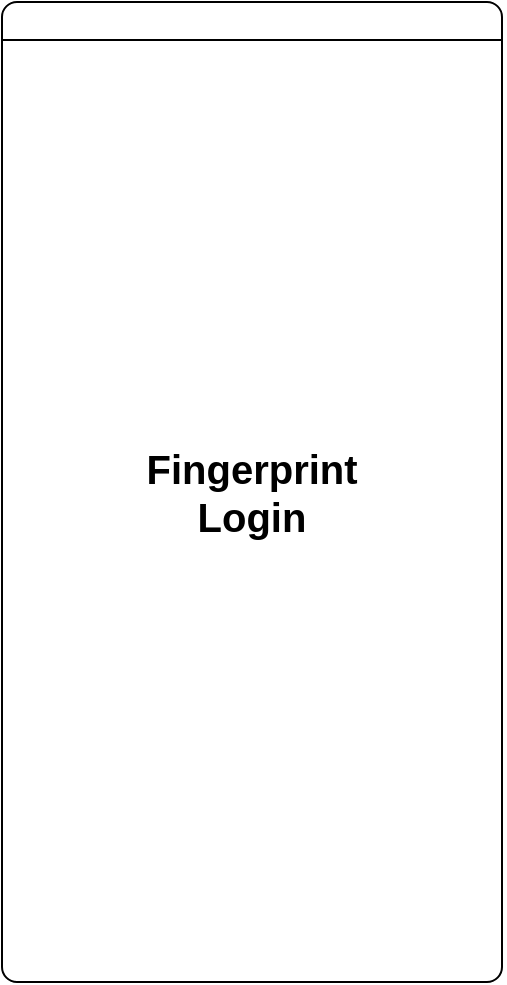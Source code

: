 <mxfile version="12.8.8" type="github" pages="4">
  <diagram id="MBpvYCzUrELfAa26MFhJ" name="Main View">
    <mxGraphModel dx="868" dy="534" grid="1" gridSize="10" guides="1" tooltips="1" connect="1" arrows="1" fold="1" page="1" pageScale="1" pageWidth="250" pageHeight="490" math="0" shadow="0">
      <root>
        <mxCell id="MjbEbyMEkYRb0OcDFulq-0" />
        <mxCell id="MjbEbyMEkYRb0OcDFulq-1" parent="MjbEbyMEkYRb0OcDFulq-0" />
        <mxCell id="1xtU4yXKUcWdlhTwbatP-0" value="" style="rounded=1;whiteSpace=wrap;html=1;arcSize=3;" vertex="1" parent="MjbEbyMEkYRb0OcDFulq-1">
          <mxGeometry x="109" width="250" height="490" as="geometry" />
        </mxCell>
        <mxCell id="1xtU4yXKUcWdlhTwbatP-1" value="" style="endArrow=none;html=1;exitX=1;exitY=0.5;exitDx=0;exitDy=0;entryX=0;entryY=0.5;entryDx=0;entryDy=0;" edge="1" parent="MjbEbyMEkYRb0OcDFulq-1">
          <mxGeometry width="50" height="50" relative="1" as="geometry">
            <mxPoint x="359" y="19" as="sourcePoint" />
            <mxPoint x="109" y="19" as="targetPoint" />
          </mxGeometry>
        </mxCell>
        <mxCell id="1xtU4yXKUcWdlhTwbatP-20" value="Fingerprint Login" style="text;html=1;strokeColor=none;fillColor=none;align=center;verticalAlign=middle;whiteSpace=wrap;rounded=0;fontSize=20;fontStyle=1" vertex="1" parent="MjbEbyMEkYRb0OcDFulq-1">
          <mxGeometry x="181" y="215" width="106" height="60" as="geometry" />
        </mxCell>
      </root>
    </mxGraphModel>
  </diagram>
  <diagram id="oQDTAqtAIhEj4QiiSjHc" name="Media Scheduler">
    <mxGraphModel dx="868" dy="534" grid="1" gridSize="10" guides="1" tooltips="1" connect="1" arrows="1" fold="1" page="1" pageScale="1" pageWidth="250" pageHeight="490" math="0" shadow="0">
      <root>
        <mxCell id="0" />
        <mxCell id="1" parent="0" />
        <mxCell id="E8qXKSW293ZqN4_Jq3c3-1" value="" style="rounded=1;whiteSpace=wrap;html=1;arcSize=3;" parent="1" vertex="1">
          <mxGeometry x="109" width="250" height="490" as="geometry" />
        </mxCell>
        <mxCell id="E8qXKSW293ZqN4_Jq3c3-4" value="" style="endArrow=none;html=1;exitX=1;exitY=0.5;exitDx=0;exitDy=0;entryX=0;entryY=0.5;entryDx=0;entryDy=0;" parent="1" edge="1">
          <mxGeometry width="50" height="50" relative="1" as="geometry">
            <mxPoint x="359" y="19" as="sourcePoint" />
            <mxPoint x="109" y="19" as="targetPoint" />
          </mxGeometry>
        </mxCell>
        <mxCell id="E8qXKSW293ZqN4_Jq3c3-5" value="" style="rounded=0;whiteSpace=wrap;html=1;" parent="1" vertex="1">
          <mxGeometry x="109" y="19" width="250" height="30" as="geometry" />
        </mxCell>
        <mxCell id="E8qXKSW293ZqN4_Jq3c3-9" value="" style="endArrow=none;html=1;entryX=1;entryY=0.5;entryDx=0;entryDy=0;exitX=0;exitY=0.5;exitDx=0;exitDy=0;" parent="1" edge="1">
          <mxGeometry width="50" height="50" relative="1" as="geometry">
            <mxPoint x="109" y="365" as="sourcePoint" />
            <mxPoint x="359" y="365" as="targetPoint" />
          </mxGeometry>
        </mxCell>
        <mxCell id="E8qXKSW293ZqN4_Jq3c3-18" value="" style="whiteSpace=wrap;html=1;aspect=fixed;rounded=1;arcSize=50;" parent="1" vertex="1">
          <mxGeometry x="122.5" y="420" width="40" height="40" as="geometry" />
        </mxCell>
        <mxCell id="E8qXKSW293ZqN4_Jq3c3-19" value="" style="whiteSpace=wrap;html=1;aspect=fixed;rounded=1;arcSize=50;" parent="1" vertex="1">
          <mxGeometry x="169" y="400" width="60" height="60" as="geometry" />
        </mxCell>
        <mxCell id="E8qXKSW293ZqN4_Jq3c3-20" value="" style="whiteSpace=wrap;html=1;aspect=fixed;rounded=1;arcSize=50;" parent="1" vertex="1">
          <mxGeometry x="240" y="400" width="60" height="60" as="geometry" />
        </mxCell>
        <mxCell id="E8qXKSW293ZqN4_Jq3c3-21" value="" style="whiteSpace=wrap;html=1;aspect=fixed;rounded=1;arcSize=50;" parent="1" vertex="1">
          <mxGeometry x="305.5" y="420" width="40" height="40" as="geometry" />
        </mxCell>
        <mxCell id="E8qXKSW293ZqN4_Jq3c3-22" value="" style="rounded=0;whiteSpace=wrap;html=1;" parent="1" vertex="1">
          <mxGeometry x="294" y="370" width="60" height="25" as="geometry" />
        </mxCell>
        <mxCell id="c_tpf3TAiYTV67FY9RuW-4" value="" style="rounded=1;whiteSpace=wrap;html=1;" parent="1" vertex="1">
          <mxGeometry x="296" y="19" width="60" height="30" as="geometry" />
        </mxCell>
        <mxCell id="c_tpf3TAiYTV67FY9RuW-6" value="" style="rounded=1;whiteSpace=wrap;html=1;" parent="1" vertex="1">
          <mxGeometry x="112.5" y="19" width="60" height="30" as="geometry" />
        </mxCell>
        <mxCell id="c_tpf3TAiYTV67FY9RuW-7" value="" style="rounded=1;whiteSpace=wrap;html=1;" parent="1" vertex="1">
          <mxGeometry x="234.5" y="19" width="60" height="30" as="geometry" />
        </mxCell>
        <mxCell id="c_tpf3TAiYTV67FY9RuW-8" value="" style="rounded=1;whiteSpace=wrap;html=1;" parent="1" vertex="1">
          <mxGeometry x="173.5" y="19" width="60" height="30" as="geometry" />
        </mxCell>
        <mxCell id="c_tpf3TAiYTV67FY9RuW-9" value="Hold" style="text;html=1;strokeColor=none;fillColor=none;align=center;verticalAlign=middle;whiteSpace=wrap;rounded=0;" parent="1" vertex="1">
          <mxGeometry x="304" y="372.5" width="40" height="20" as="geometry" />
        </mxCell>
        <mxCell id="c_tpf3TAiYTV67FY9RuW-10" value="Play" style="text;html=1;strokeColor=none;fillColor=none;align=center;verticalAlign=middle;whiteSpace=wrap;rounded=0;" parent="1" vertex="1">
          <mxGeometry x="122.5" y="24" width="40" height="20" as="geometry" />
        </mxCell>
        <mxCell id="c_tpf3TAiYTV67FY9RuW-11" value="Append" style="text;html=1;strokeColor=none;fillColor=none;align=center;verticalAlign=middle;whiteSpace=wrap;rounded=0;" parent="1" vertex="1">
          <mxGeometry x="183.5" y="24" width="40" height="20" as="geometry" />
        </mxCell>
        <mxCell id="c_tpf3TAiYTV67FY9RuW-12" value="Pl Next" style="text;html=1;strokeColor=none;fillColor=none;align=center;verticalAlign=middle;whiteSpace=wrap;rounded=0;" parent="1" vertex="1">
          <mxGeometry x="241.75" y="24" width="45.5" height="20" as="geometry" />
        </mxCell>
        <mxCell id="c_tpf3TAiYTV67FY9RuW-13" value="Log Out" style="text;html=1;strokeColor=none;fillColor=none;align=center;verticalAlign=middle;whiteSpace=wrap;rounded=0;" parent="1" vertex="1">
          <mxGeometry x="301" y="24" width="50" height="20" as="geometry" />
        </mxCell>
        <mxCell id="9HNaw-yvEdXfIzEsbNFl-1" value="" style="shape=image;html=1;verticalAlign=top;verticalLabelPosition=bottom;labelBackgroundColor=#ffffff;imageAspect=0;aspect=fixed;image=https://cdn2.iconfinder.com/data/icons/instagram-ui/48/jee-74-128.png" vertex="1" parent="1">
          <mxGeometry x="169" y="400" width="60" height="60" as="geometry" />
        </mxCell>
        <mxCell id="9HNaw-yvEdXfIzEsbNFl-3" value="" style="shape=image;html=1;verticalAlign=top;verticalLabelPosition=bottom;labelBackgroundColor=#ffffff;imageAspect=0;aspect=fixed;image=https://cdn2.iconfinder.com/data/icons/instagram-ui/48/jee-74-128.png" vertex="1" parent="1">
          <mxGeometry x="240" y="400" width="60" height="60" as="geometry" />
        </mxCell>
        <mxCell id="MW3DKMgOZkmfmMLmIgAf-1" value="Media Explorer" style="text;html=1;strokeColor=none;fillColor=none;align=center;verticalAlign=middle;whiteSpace=wrap;rounded=0;fontSize=20;fontStyle=1" vertex="1" parent="1">
          <mxGeometry x="184" y="186" width="100" height="60" as="geometry" />
        </mxCell>
      </root>
    </mxGraphModel>
  </diagram>
  <diagram id="9uSdVBGlsZr3ISpUwsoX" name="Room Music View">
    <mxGraphModel dx="1118" dy="534" grid="1" gridSize="10" guides="1" tooltips="1" connect="1" arrows="1" fold="1" page="1" pageScale="1" pageWidth="250" pageHeight="490" math="0" shadow="0">
      <root>
        <mxCell id="ChLerRx45zN6RfFuRuqf-0" />
        <mxCell id="ChLerRx45zN6RfFuRuqf-1" parent="ChLerRx45zN6RfFuRuqf-0" />
        <mxCell id="tjd210oB6NS_Lk1_OWE1-0" value="" style="rounded=1;whiteSpace=wrap;html=1;arcSize=3;" parent="ChLerRx45zN6RfFuRuqf-1" vertex="1">
          <mxGeometry x="109" width="250" height="490" as="geometry" />
        </mxCell>
        <mxCell id="tjd210oB6NS_Lk1_OWE1-1" value="" style="endArrow=none;html=1;exitX=1;exitY=0.5;exitDx=0;exitDy=0;entryX=0;entryY=0.5;entryDx=0;entryDy=0;" parent="ChLerRx45zN6RfFuRuqf-1" edge="1">
          <mxGeometry width="50" height="50" relative="1" as="geometry">
            <mxPoint x="359" y="19" as="sourcePoint" />
            <mxPoint x="109" y="19" as="targetPoint" />
          </mxGeometry>
        </mxCell>
        <mxCell id="tjd210oB6NS_Lk1_OWE1-2" value="" style="rounded=0;whiteSpace=wrap;html=1;" parent="ChLerRx45zN6RfFuRuqf-1" vertex="1">
          <mxGeometry x="109" y="19" width="250" height="30" as="geometry" />
        </mxCell>
        <mxCell id="tjd210oB6NS_Lk1_OWE1-5" value="" style="endArrow=none;html=1;entryX=1;entryY=0.5;entryDx=0;entryDy=0;exitX=0;exitY=0.5;exitDx=0;exitDy=0;" parent="ChLerRx45zN6RfFuRuqf-1" edge="1">
          <mxGeometry width="50" height="50" relative="1" as="geometry">
            <mxPoint x="109" y="365" as="sourcePoint" />
            <mxPoint x="359" y="365" as="targetPoint" />
          </mxGeometry>
        </mxCell>
        <mxCell id="qQTZbftPeZRt2KQSbPEL-2" value="" style="whiteSpace=wrap;html=1;aspect=fixed;rounded=1;arcSize=50;" parent="ChLerRx45zN6RfFuRuqf-1" vertex="1">
          <mxGeometry x="261" y="405" width="40" height="40" as="geometry" />
        </mxCell>
        <mxCell id="qQTZbftPeZRt2KQSbPEL-3" value="" style="whiteSpace=wrap;html=1;aspect=fixed;rounded=1;arcSize=50;" parent="ChLerRx45zN6RfFuRuqf-1" vertex="1">
          <mxGeometry x="120" y="19" width="60" height="60" as="geometry" />
        </mxCell>
        <mxCell id="qQTZbftPeZRt2KQSbPEL-4" value="" style="whiteSpace=wrap;html=1;aspect=fixed;rounded=1;arcSize=50;" parent="ChLerRx45zN6RfFuRuqf-1" vertex="1">
          <mxGeometry x="-100" y="270" width="60" height="60" as="geometry" />
        </mxCell>
        <mxCell id="7L2FRetNn_gpkB5mKpQI-0" value="" style="whiteSpace=wrap;html=1;aspect=fixed;rounded=1;arcSize=50;" vertex="1" parent="ChLerRx45zN6RfFuRuqf-1">
          <mxGeometry x="209" y="400" width="50" height="50" as="geometry" />
        </mxCell>
        <mxCell id="7L2FRetNn_gpkB5mKpQI-1" value="" style="whiteSpace=wrap;html=1;aspect=fixed;rounded=1;arcSize=50;" vertex="1" parent="ChLerRx45zN6RfFuRuqf-1">
          <mxGeometry x="167" y="405" width="40" height="40" as="geometry" />
        </mxCell>
        <mxCell id="7L2FRetNn_gpkB5mKpQI-2" value="" style="shape=image;html=1;verticalAlign=top;verticalLabelPosition=bottom;labelBackgroundColor=#ffffff;imageAspect=0;aspect=fixed;image=https://cdn3.iconfinder.com/data/icons/google-material-design-icons/48/ic_play_arrow_48px-128.png" vertex="1" parent="ChLerRx45zN6RfFuRuqf-1">
          <mxGeometry x="209" y="400" width="50" height="50" as="geometry" />
        </mxCell>
        <mxCell id="7L2FRetNn_gpkB5mKpQI-4" value="" style="shape=image;html=1;verticalAlign=top;verticalLabelPosition=bottom;labelBackgroundColor=#ffffff;imageAspect=0;aspect=fixed;image=https://cdn0.iconfinder.com/data/icons/google-material-design-3-0/48/ic_skip_previous_48px-128.png" vertex="1" parent="ChLerRx45zN6RfFuRuqf-1">
          <mxGeometry x="172" y="410" width="30" height="30" as="geometry" />
        </mxCell>
        <mxCell id="7L2FRetNn_gpkB5mKpQI-5" value="" style="shape=image;html=1;verticalAlign=top;verticalLabelPosition=bottom;labelBackgroundColor=#ffffff;imageAspect=0;aspect=fixed;image=https://cdn3.iconfinder.com/data/icons/google-material-design-icons/48/ic_skip_next_48px-128.png" vertex="1" parent="ChLerRx45zN6RfFuRuqf-1">
          <mxGeometry x="266" y="410" width="30" height="30" as="geometry" />
        </mxCell>
        <mxCell id="7L2FRetNn_gpkB5mKpQI-7" value="" style="shape=image;html=1;verticalAlign=top;verticalLabelPosition=bottom;labelBackgroundColor=#ffffff;imageAspect=0;aspect=fixed;image=https://cdn2.iconfinder.com/data/icons/instagram-ui/48/jee-74-128.png" vertex="1" parent="ChLerRx45zN6RfFuRuqf-1">
          <mxGeometry x="120" y="19" width="60" height="60" as="geometry" />
        </mxCell>
        <mxCell id="hS_JoKtMoXAvyDaK1np0-0" value="" style="rounded=0;whiteSpace=wrap;html=1;fontSize=20;" vertex="1" parent="ChLerRx45zN6RfFuRuqf-1">
          <mxGeometry x="190" y="49" width="169" height="316" as="geometry" />
        </mxCell>
        <mxCell id="rzDRIVulj-z90Kd9YCMx-0" value="Playlist" style="text;html=1;strokeColor=none;fillColor=none;align=center;verticalAlign=middle;whiteSpace=wrap;rounded=0;fontSize=20;fontStyle=1" vertex="1" parent="ChLerRx45zN6RfFuRuqf-1">
          <mxGeometry x="224.5" y="177.5" width="100" height="60" as="geometry" />
        </mxCell>
        <mxCell id="rzDRIVulj-z90Kd9YCMx-1" value="" style="rounded=0;whiteSpace=wrap;html=1;fontSize=20;" vertex="1" parent="ChLerRx45zN6RfFuRuqf-1">
          <mxGeometry x="190" y="49" width="169" height="30" as="geometry" />
        </mxCell>
      </root>
    </mxGraphModel>
  </diagram>
  <diagram id="nByx09e5XbC4chEgXpWH" name="Rooms List">
    <mxGraphModel dx="1368" dy="534" grid="1" gridSize="10" guides="1" tooltips="1" connect="1" arrows="1" fold="1" page="1" pageScale="1" pageWidth="250" pageHeight="490" math="0" shadow="0">
      <root>
        <mxCell id="RFyA1kmQso1gP4Z-tDMw-0" />
        <mxCell id="RFyA1kmQso1gP4Z-tDMw-1" parent="RFyA1kmQso1gP4Z-tDMw-0" />
        <mxCell id="VU0hredVt-8eNUO6O5iJ-0" value="" style="rounded=1;whiteSpace=wrap;html=1;arcSize=3;" vertex="1" parent="RFyA1kmQso1gP4Z-tDMw-1">
          <mxGeometry x="109" width="250" height="490" as="geometry" />
        </mxCell>
        <mxCell id="VU0hredVt-8eNUO6O5iJ-1" value="" style="endArrow=none;html=1;exitX=1;exitY=0.5;exitDx=0;exitDy=0;entryX=0;entryY=0.5;entryDx=0;entryDy=0;" edge="1" parent="RFyA1kmQso1gP4Z-tDMw-1">
          <mxGeometry width="50" height="50" relative="1" as="geometry">
            <mxPoint x="359" y="19" as="sourcePoint" />
            <mxPoint x="109" y="19" as="targetPoint" />
          </mxGeometry>
        </mxCell>
        <mxCell id="VU0hredVt-8eNUO6O5iJ-2" value="" style="rounded=0;whiteSpace=wrap;html=1;" vertex="1" parent="RFyA1kmQso1gP4Z-tDMw-1">
          <mxGeometry x="109" y="19" width="250" height="31" as="geometry" />
        </mxCell>
        <mxCell id="VU0hredVt-8eNUO6O5iJ-3" value="" style="rounded=0;whiteSpace=wrap;html=1;" vertex="1" parent="RFyA1kmQso1gP4Z-tDMw-1">
          <mxGeometry x="-402" y="400" width="122" height="31" as="geometry" />
        </mxCell>
        <mxCell id="VU0hredVt-8eNUO6O5iJ-4" value="" style="rounded=0;whiteSpace=wrap;html=1;" vertex="1" parent="RFyA1kmQso1gP4Z-tDMw-1">
          <mxGeometry x="-230" y="410" width="122" height="31" as="geometry" />
        </mxCell>
        <mxCell id="VU0hredVt-8eNUO6O5iJ-6" value="" style="whiteSpace=wrap;html=1;aspect=fixed;rounded=1;arcSize=50;" vertex="1" parent="RFyA1kmQso1gP4Z-tDMw-1">
          <mxGeometry x="-280" y="210" width="60" height="60" as="geometry" />
        </mxCell>
        <mxCell id="VU0hredVt-8eNUO6O5iJ-7" value="" style="whiteSpace=wrap;html=1;aspect=fixed;rounded=1;arcSize=50;" vertex="1" parent="RFyA1kmQso1gP4Z-tDMw-1">
          <mxGeometry x="-220" y="210" width="60" height="60" as="geometry" />
        </mxCell>
        <mxCell id="VU0hredVt-8eNUO6O5iJ-8" value="" style="whiteSpace=wrap;html=1;aspect=fixed;rounded=1;arcSize=50;" vertex="1" parent="RFyA1kmQso1gP4Z-tDMw-1">
          <mxGeometry x="-160" y="210" width="60" height="60" as="geometry" />
        </mxCell>
        <mxCell id="VU0hredVt-8eNUO6O5iJ-9" value="" style="whiteSpace=wrap;html=1;aspect=fixed;rounded=1;arcSize=50;" vertex="1" parent="RFyA1kmQso1gP4Z-tDMw-1">
          <mxGeometry x="-100" y="210" width="60" height="60" as="geometry" />
        </mxCell>
        <mxCell id="VU0hredVt-8eNUO6O5iJ-10" value="" style="whiteSpace=wrap;html=1;aspect=fixed;rounded=1;arcSize=50;" vertex="1" parent="RFyA1kmQso1gP4Z-tDMw-1">
          <mxGeometry x="-280" y="275" width="60" height="60" as="geometry" />
        </mxCell>
        <mxCell id="VU0hredVt-8eNUO6O5iJ-11" value="" style="whiteSpace=wrap;html=1;aspect=fixed;rounded=1;arcSize=50;" vertex="1" parent="RFyA1kmQso1gP4Z-tDMw-1">
          <mxGeometry x="-220" y="275" width="60" height="60" as="geometry" />
        </mxCell>
        <mxCell id="VU0hredVt-8eNUO6O5iJ-12" value="" style="whiteSpace=wrap;html=1;aspect=fixed;rounded=1;arcSize=50;" vertex="1" parent="RFyA1kmQso1gP4Z-tDMw-1">
          <mxGeometry x="-160" y="275" width="60" height="60" as="geometry" />
        </mxCell>
        <mxCell id="VU0hredVt-8eNUO6O5iJ-13" value="" style="whiteSpace=wrap;html=1;aspect=fixed;rounded=1;arcSize=50;" vertex="1" parent="RFyA1kmQso1gP4Z-tDMw-1">
          <mxGeometry x="-100" y="275" width="60" height="60" as="geometry" />
        </mxCell>
        <mxCell id="VU0hredVt-8eNUO6O5iJ-19" value="" style="rounded=0;whiteSpace=wrap;html=1;" vertex="1" parent="RFyA1kmQso1gP4Z-tDMw-1">
          <mxGeometry x="-375" y="330" width="60" height="25" as="geometry" />
        </mxCell>
        <mxCell id="VU0hredVt-8eNUO6O5iJ-20" value="" style="rounded=1;whiteSpace=wrap;html=1;arcSize=50;" vertex="1" parent="RFyA1kmQso1gP4Z-tDMw-1">
          <mxGeometry x="-440" y="260" width="30" height="30" as="geometry" />
        </mxCell>
        <mxCell id="VU0hredVt-8eNUO6O5iJ-21" value="" style="rounded=1;whiteSpace=wrap;html=1;arcSize=50;" vertex="1" parent="RFyA1kmQso1gP4Z-tDMw-1">
          <mxGeometry x="-375" y="260" width="30" height="30" as="geometry" />
        </mxCell>
        <mxCell id="VU0hredVt-8eNUO6O5iJ-32" value="" style="shape=image;html=1;verticalAlign=top;verticalLabelPosition=bottom;labelBackgroundColor=#ffffff;imageAspect=0;aspect=fixed;image=https://cdn2.iconfinder.com/data/icons/instagram-ui/48/jee-74-128.png" vertex="1" parent="RFyA1kmQso1gP4Z-tDMw-1">
          <mxGeometry x="-280" y="210" width="60" height="60" as="geometry" />
        </mxCell>
        <mxCell id="dGzhJrzSbYnesKFfUKJh-0" value="" style="shape=image;html=1;verticalAlign=top;verticalLabelPosition=bottom;labelBackgroundColor=#ffffff;imageAspect=0;aspect=fixed;image=https://cdn2.iconfinder.com/data/icons/instagram-ui/48/jee-74-128.png" vertex="1" parent="RFyA1kmQso1gP4Z-tDMw-1">
          <mxGeometry x="-280" y="275" width="60" height="60" as="geometry" />
        </mxCell>
        <mxCell id="dGzhJrzSbYnesKFfUKJh-1" value="" style="shape=image;html=1;verticalAlign=top;verticalLabelPosition=bottom;labelBackgroundColor=#ffffff;imageAspect=0;aspect=fixed;image=https://cdn2.iconfinder.com/data/icons/instagram-ui/48/jee-74-128.png" vertex="1" parent="RFyA1kmQso1gP4Z-tDMw-1">
          <mxGeometry x="-220" y="210" width="60" height="60" as="geometry" />
        </mxCell>
        <mxCell id="dGzhJrzSbYnesKFfUKJh-2" value="" style="shape=image;html=1;verticalAlign=top;verticalLabelPosition=bottom;labelBackgroundColor=#ffffff;imageAspect=0;aspect=fixed;image=https://cdn2.iconfinder.com/data/icons/instagram-ui/48/jee-74-128.png" vertex="1" parent="RFyA1kmQso1gP4Z-tDMw-1">
          <mxGeometry x="-220" y="275" width="60" height="60" as="geometry" />
        </mxCell>
        <mxCell id="dGzhJrzSbYnesKFfUKJh-3" value="" style="shape=image;html=1;verticalAlign=top;verticalLabelPosition=bottom;labelBackgroundColor=#ffffff;imageAspect=0;aspect=fixed;image=https://cdn2.iconfinder.com/data/icons/instagram-ui/48/jee-74-128.png" vertex="1" parent="RFyA1kmQso1gP4Z-tDMw-1">
          <mxGeometry x="-160" y="210" width="60" height="60" as="geometry" />
        </mxCell>
        <mxCell id="dGzhJrzSbYnesKFfUKJh-4" value="" style="shape=image;html=1;verticalAlign=top;verticalLabelPosition=bottom;labelBackgroundColor=#ffffff;imageAspect=0;aspect=fixed;image=https://cdn2.iconfinder.com/data/icons/instagram-ui/48/jee-74-128.png" vertex="1" parent="RFyA1kmQso1gP4Z-tDMw-1">
          <mxGeometry x="-100" y="210" width="60" height="60" as="geometry" />
        </mxCell>
        <mxCell id="dGzhJrzSbYnesKFfUKJh-5" value="" style="shape=image;html=1;verticalAlign=top;verticalLabelPosition=bottom;labelBackgroundColor=#ffffff;imageAspect=0;aspect=fixed;image=https://cdn2.iconfinder.com/data/icons/instagram-ui/48/jee-74-128.png" vertex="1" parent="RFyA1kmQso1gP4Z-tDMw-1">
          <mxGeometry x="-160" y="275" width="60" height="60" as="geometry" />
        </mxCell>
        <mxCell id="dGzhJrzSbYnesKFfUKJh-6" value="" style="shape=image;html=1;verticalAlign=top;verticalLabelPosition=bottom;labelBackgroundColor=#ffffff;imageAspect=0;aspect=fixed;image=https://cdn2.iconfinder.com/data/icons/instagram-ui/48/jee-74-128.png" vertex="1" parent="RFyA1kmQso1gP4Z-tDMw-1">
          <mxGeometry x="-100" y="275" width="60" height="60" as="geometry" />
        </mxCell>
        <mxCell id="dGzhJrzSbYnesKFfUKJh-23" value="" style="whiteSpace=wrap;html=1;aspect=fixed;rounded=1;arcSize=50;" vertex="1" parent="RFyA1kmQso1gP4Z-tDMw-1">
          <mxGeometry x="139" y="130" width="60" height="60" as="geometry" />
        </mxCell>
        <mxCell id="dGzhJrzSbYnesKFfUKJh-24" value="" style="whiteSpace=wrap;html=1;aspect=fixed;rounded=1;arcSize=50;" vertex="1" parent="RFyA1kmQso1gP4Z-tDMw-1">
          <mxGeometry x="204" y="130" width="60" height="60" as="geometry" />
        </mxCell>
        <mxCell id="dGzhJrzSbYnesKFfUKJh-25" value="" style="whiteSpace=wrap;html=1;aspect=fixed;rounded=1;arcSize=50;" vertex="1" parent="RFyA1kmQso1gP4Z-tDMw-1">
          <mxGeometry x="269" y="130" width="60" height="60" as="geometry" />
        </mxCell>
        <mxCell id="dGzhJrzSbYnesKFfUKJh-27" value="" style="whiteSpace=wrap;html=1;aspect=fixed;rounded=1;arcSize=50;" vertex="1" parent="RFyA1kmQso1gP4Z-tDMw-1">
          <mxGeometry x="139" y="195" width="60" height="60" as="geometry" />
        </mxCell>
        <mxCell id="dGzhJrzSbYnesKFfUKJh-28" value="" style="whiteSpace=wrap;html=1;aspect=fixed;rounded=1;arcSize=50;" vertex="1" parent="RFyA1kmQso1gP4Z-tDMw-1">
          <mxGeometry x="204" y="195" width="60" height="60" as="geometry" />
        </mxCell>
        <mxCell id="dGzhJrzSbYnesKFfUKJh-29" value="" style="whiteSpace=wrap;html=1;aspect=fixed;rounded=1;arcSize=50;" vertex="1" parent="RFyA1kmQso1gP4Z-tDMw-1">
          <mxGeometry x="269" y="195" width="60" height="60" as="geometry" />
        </mxCell>
        <mxCell id="dGzhJrzSbYnesKFfUKJh-31" value="" style="shape=image;html=1;verticalAlign=top;verticalLabelPosition=bottom;labelBackgroundColor=#ffffff;imageAspect=0;aspect=fixed;image=https://cdn2.iconfinder.com/data/icons/instagram-ui/48/jee-74-128.png" vertex="1" parent="RFyA1kmQso1gP4Z-tDMw-1">
          <mxGeometry x="139" y="130" width="60" height="60" as="geometry" />
        </mxCell>
        <mxCell id="dGzhJrzSbYnesKFfUKJh-32" value="" style="shape=image;html=1;verticalAlign=top;verticalLabelPosition=bottom;labelBackgroundColor=#ffffff;imageAspect=0;aspect=fixed;image=https://cdn2.iconfinder.com/data/icons/instagram-ui/48/jee-74-128.png" vertex="1" parent="RFyA1kmQso1gP4Z-tDMw-1">
          <mxGeometry x="139" y="195" width="60" height="60" as="geometry" />
        </mxCell>
        <mxCell id="dGzhJrzSbYnesKFfUKJh-33" value="" style="shape=image;html=1;verticalAlign=top;verticalLabelPosition=bottom;labelBackgroundColor=#ffffff;imageAspect=0;aspect=fixed;image=https://cdn2.iconfinder.com/data/icons/instagram-ui/48/jee-74-128.png" vertex="1" parent="RFyA1kmQso1gP4Z-tDMw-1">
          <mxGeometry x="204" y="130" width="60" height="60" as="geometry" />
        </mxCell>
        <mxCell id="dGzhJrzSbYnesKFfUKJh-34" value="" style="shape=image;html=1;verticalAlign=top;verticalLabelPosition=bottom;labelBackgroundColor=#ffffff;imageAspect=0;aspect=fixed;image=https://cdn2.iconfinder.com/data/icons/instagram-ui/48/jee-74-128.png" vertex="1" parent="RFyA1kmQso1gP4Z-tDMw-1">
          <mxGeometry x="204" y="195" width="60" height="60" as="geometry" />
        </mxCell>
        <mxCell id="dGzhJrzSbYnesKFfUKJh-35" value="" style="shape=image;html=1;verticalAlign=top;verticalLabelPosition=bottom;labelBackgroundColor=#ffffff;imageAspect=0;aspect=fixed;image=https://cdn2.iconfinder.com/data/icons/instagram-ui/48/jee-74-128.png" vertex="1" parent="RFyA1kmQso1gP4Z-tDMw-1">
          <mxGeometry x="269" y="130" width="60" height="60" as="geometry" />
        </mxCell>
        <mxCell id="dGzhJrzSbYnesKFfUKJh-37" value="" style="shape=image;html=1;verticalAlign=top;verticalLabelPosition=bottom;labelBackgroundColor=#ffffff;imageAspect=0;aspect=fixed;image=https://cdn2.iconfinder.com/data/icons/instagram-ui/48/jee-74-128.png" vertex="1" parent="RFyA1kmQso1gP4Z-tDMw-1">
          <mxGeometry x="269" y="195" width="60" height="60" as="geometry" />
        </mxCell>
        <mxCell id="dGzhJrzSbYnesKFfUKJh-51" value="" style="whiteSpace=wrap;html=1;aspect=fixed;rounded=1;arcSize=50;" vertex="1" parent="RFyA1kmQso1gP4Z-tDMw-1">
          <mxGeometry x="139" y="260" width="60" height="60" as="geometry" />
        </mxCell>
        <mxCell id="dGzhJrzSbYnesKFfUKJh-52" value="" style="whiteSpace=wrap;html=1;aspect=fixed;rounded=1;arcSize=50;" vertex="1" parent="RFyA1kmQso1gP4Z-tDMw-1">
          <mxGeometry x="204" y="260" width="60" height="60" as="geometry" />
        </mxCell>
        <mxCell id="dGzhJrzSbYnesKFfUKJh-53" value="" style="whiteSpace=wrap;html=1;aspect=fixed;rounded=1;arcSize=50;" vertex="1" parent="RFyA1kmQso1gP4Z-tDMw-1">
          <mxGeometry x="269" y="260" width="60" height="60" as="geometry" />
        </mxCell>
        <mxCell id="dGzhJrzSbYnesKFfUKJh-54" value="" style="whiteSpace=wrap;html=1;aspect=fixed;rounded=1;arcSize=50;" vertex="1" parent="RFyA1kmQso1gP4Z-tDMw-1">
          <mxGeometry x="139" y="325" width="60" height="60" as="geometry" />
        </mxCell>
        <mxCell id="dGzhJrzSbYnesKFfUKJh-55" value="" style="whiteSpace=wrap;html=1;aspect=fixed;rounded=1;arcSize=50;" vertex="1" parent="RFyA1kmQso1gP4Z-tDMw-1">
          <mxGeometry x="204" y="325" width="60" height="60" as="geometry" />
        </mxCell>
        <mxCell id="dGzhJrzSbYnesKFfUKJh-56" value="" style="whiteSpace=wrap;html=1;aspect=fixed;rounded=1;arcSize=50;" vertex="1" parent="RFyA1kmQso1gP4Z-tDMw-1">
          <mxGeometry x="269" y="325" width="60" height="60" as="geometry" />
        </mxCell>
        <mxCell id="dGzhJrzSbYnesKFfUKJh-57" value="" style="shape=image;html=1;verticalAlign=top;verticalLabelPosition=bottom;labelBackgroundColor=#ffffff;imageAspect=0;aspect=fixed;image=https://cdn2.iconfinder.com/data/icons/instagram-ui/48/jee-74-128.png" vertex="1" parent="RFyA1kmQso1gP4Z-tDMw-1">
          <mxGeometry x="139" y="260" width="60" height="60" as="geometry" />
        </mxCell>
        <mxCell id="dGzhJrzSbYnesKFfUKJh-58" value="" style="shape=image;html=1;verticalAlign=top;verticalLabelPosition=bottom;labelBackgroundColor=#ffffff;imageAspect=0;aspect=fixed;image=https://cdn2.iconfinder.com/data/icons/instagram-ui/48/jee-74-128.png" vertex="1" parent="RFyA1kmQso1gP4Z-tDMw-1">
          <mxGeometry x="139" y="325" width="60" height="60" as="geometry" />
        </mxCell>
        <mxCell id="dGzhJrzSbYnesKFfUKJh-59" value="" style="shape=image;html=1;verticalAlign=top;verticalLabelPosition=bottom;labelBackgroundColor=#ffffff;imageAspect=0;aspect=fixed;image=https://cdn2.iconfinder.com/data/icons/instagram-ui/48/jee-74-128.png" vertex="1" parent="RFyA1kmQso1gP4Z-tDMw-1">
          <mxGeometry x="204" y="260" width="60" height="60" as="geometry" />
        </mxCell>
        <mxCell id="dGzhJrzSbYnesKFfUKJh-60" value="" style="shape=image;html=1;verticalAlign=top;verticalLabelPosition=bottom;labelBackgroundColor=#ffffff;imageAspect=0;aspect=fixed;image=https://cdn2.iconfinder.com/data/icons/instagram-ui/48/jee-74-128.png" vertex="1" parent="RFyA1kmQso1gP4Z-tDMw-1">
          <mxGeometry x="204" y="325" width="60" height="60" as="geometry" />
        </mxCell>
        <mxCell id="dGzhJrzSbYnesKFfUKJh-61" value="" style="shape=image;html=1;verticalAlign=top;verticalLabelPosition=bottom;labelBackgroundColor=#ffffff;imageAspect=0;aspect=fixed;image=https://cdn2.iconfinder.com/data/icons/instagram-ui/48/jee-74-128.png" vertex="1" parent="RFyA1kmQso1gP4Z-tDMw-1">
          <mxGeometry x="269" y="260" width="60" height="60" as="geometry" />
        </mxCell>
        <mxCell id="dGzhJrzSbYnesKFfUKJh-62" value="" style="shape=image;html=1;verticalAlign=top;verticalLabelPosition=bottom;labelBackgroundColor=#ffffff;imageAspect=0;aspect=fixed;image=https://cdn2.iconfinder.com/data/icons/instagram-ui/48/jee-74-128.png" vertex="1" parent="RFyA1kmQso1gP4Z-tDMw-1">
          <mxGeometry x="269" y="325" width="60" height="60" as="geometry" />
        </mxCell>
        <mxCell id="dGzhJrzSbYnesKFfUKJh-63" value="" style="rounded=1;whiteSpace=wrap;html=1;" vertex="1" parent="RFyA1kmQso1gP4Z-tDMw-1">
          <mxGeometry x="171.5" y="80" width="125" height="25" as="geometry" />
        </mxCell>
      </root>
    </mxGraphModel>
  </diagram>
</mxfile>
